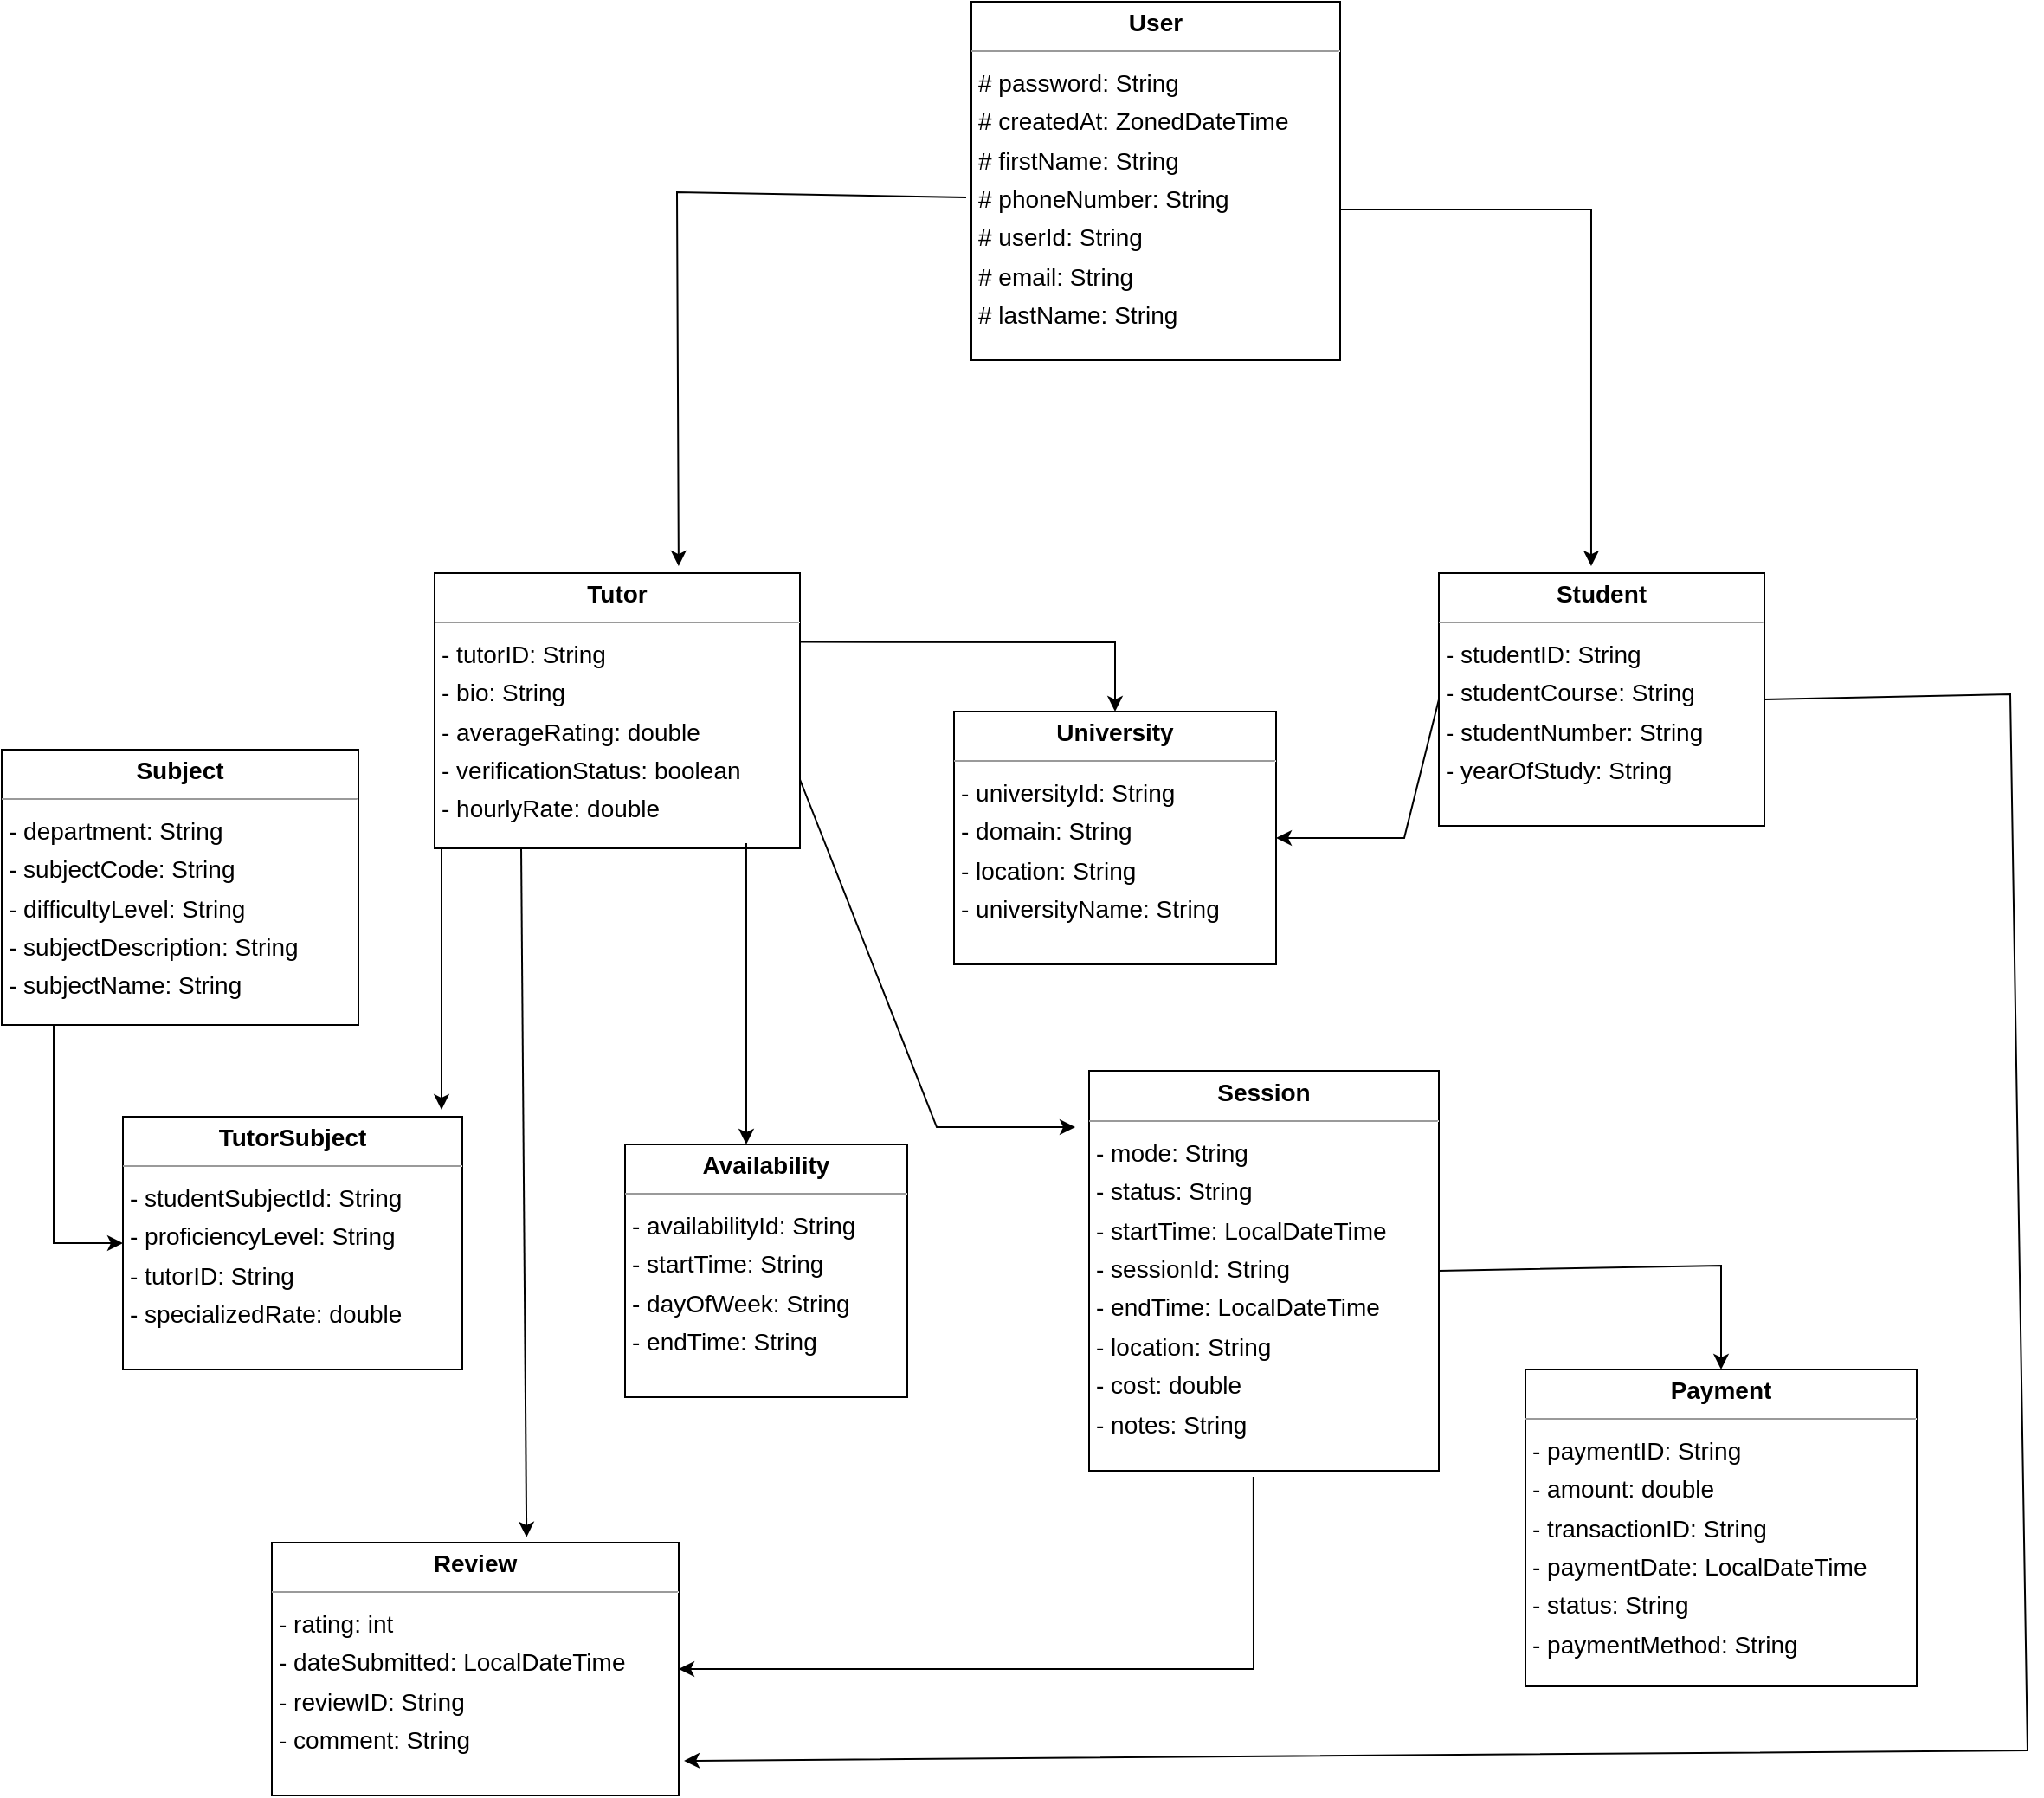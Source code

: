 <mxfile version="28.0.0">
  <diagram id="twWw_i1XGfi5nnG44Sy-" name="Page-1">
    <mxGraphModel dx="2185" dy="830" grid="1" gridSize="10" guides="1" tooltips="1" connect="1" arrows="1" fold="1" page="0" pageScale="1" pageWidth="850" pageHeight="1100" background="none" math="0" shadow="0">
      <root>
        <mxCell id="0" />
        <mxCell id="1" parent="0" />
        <mxCell id="node7" value="&lt;p style=&quot;margin:0px;margin-top:4px;text-align:center;&quot;&gt;&lt;b&gt;Availability&lt;/b&gt;&lt;/p&gt;&lt;hr size=&quot;1&quot;/&gt;&lt;p style=&quot;margin:0 0 0 4px;line-height:1.6;&quot;&gt;- availabilityId: String&lt;br/&gt;- startTime: String&lt;br/&gt;- dayOfWeek: String&lt;br/&gt;- endTime: String&lt;/p&gt;" style="verticalAlign=top;align=left;overflow=fill;fontSize=14;fontFamily=Helvetica;html=1;rounded=0;shadow=0;comic=0;labelBackgroundColor=none;strokeWidth=1;" parent="1" vertex="1">
          <mxGeometry x="-200" y="880" width="163" height="146" as="geometry" />
        </mxCell>
        <mxCell id="node8" value="&lt;p style=&quot;margin:0px;margin-top:4px;text-align:center;&quot;&gt;&lt;b&gt;Payment&lt;/b&gt;&lt;/p&gt;&lt;hr size=&quot;1&quot;/&gt;&lt;p style=&quot;margin:0 0 0 4px;line-height:1.6;&quot;&gt;- paymentID: String&lt;br/&gt;- amount: double&lt;br/&gt;- transactionID: String&lt;br/&gt;- paymentDate: LocalDateTime&lt;br/&gt;- status: String&lt;br/&gt;- paymentMethod: String&lt;/p&gt;" style="verticalAlign=top;align=left;overflow=fill;fontSize=14;fontFamily=Helvetica;html=1;rounded=0;shadow=0;comic=0;labelBackgroundColor=none;strokeWidth=1;" parent="1" vertex="1">
          <mxGeometry x="320" y="1010" width="226" height="183" as="geometry" />
        </mxCell>
        <mxCell id="node1" value="&lt;p style=&quot;margin:0px;margin-top:4px;text-align:center;&quot;&gt;&lt;b&gt;Review&lt;/b&gt;&lt;/p&gt;&lt;hr size=&quot;1&quot;/&gt;&lt;p style=&quot;margin:0 0 0 4px;line-height:1.6;&quot;&gt;- rating: int&lt;br/&gt;- dateSubmitted: LocalDateTime&lt;br/&gt;- reviewID: String&lt;br/&gt;- comment: String&lt;/p&gt;" style="verticalAlign=top;align=left;overflow=fill;fontSize=14;fontFamily=Helvetica;html=1;rounded=0;shadow=0;comic=0;labelBackgroundColor=none;strokeWidth=1;" parent="1" vertex="1">
          <mxGeometry x="-404" y="1110" width="235" height="146" as="geometry" />
        </mxCell>
        <mxCell id="node6" value="&lt;p style=&quot;margin:0px;margin-top:4px;text-align:center;&quot;&gt;&lt;b&gt;Session&lt;/b&gt;&lt;/p&gt;&lt;hr size=&quot;1&quot;/&gt;&lt;p style=&quot;margin:0 0 0 4px;line-height:1.6;&quot;&gt;- mode: String&lt;br/&gt;- status: String&lt;br/&gt;- startTime: LocalDateTime&lt;br/&gt;- sessionId: String&lt;br/&gt;- endTime: LocalDateTime&lt;br/&gt;- location: String&lt;br/&gt;- cost: double&lt;br/&gt;- notes: String&lt;/p&gt;" style="verticalAlign=top;align=left;overflow=fill;fontSize=14;fontFamily=Helvetica;html=1;rounded=0;shadow=0;comic=0;labelBackgroundColor=none;strokeWidth=1;" parent="1" vertex="1">
          <mxGeometry x="68" y="837.5" width="202" height="231" as="geometry" />
        </mxCell>
        <mxCell id="node3" value="&lt;p style=&quot;margin:0px;margin-top:4px;text-align:center;&quot;&gt;&lt;b&gt;Student&lt;/b&gt;&lt;/p&gt;&lt;hr size=&quot;1&quot;/&gt;&lt;p style=&quot;margin:0 0 0 4px;line-height:1.6;&quot;&gt;- studentID: String&lt;br/&gt;- studentCourse: String&lt;br/&gt;- studentNumber: String&lt;br/&gt;- yearOfStudy: String&lt;/p&gt;" style="verticalAlign=top;align=left;overflow=fill;fontSize=14;fontFamily=Helvetica;html=1;rounded=0;shadow=0;comic=0;labelBackgroundColor=none;strokeWidth=1;" parent="1" vertex="1">
          <mxGeometry x="270" y="550" width="188" height="146" as="geometry" />
        </mxCell>
        <mxCell id="node9" value="&lt;p style=&quot;margin:0px;margin-top:4px;text-align:center;&quot;&gt;&lt;b&gt;Subject&lt;/b&gt;&lt;/p&gt;&lt;hr size=&quot;1&quot;/&gt;&lt;p style=&quot;margin:0 0 0 4px;line-height:1.6;&quot;&gt;- department: String&lt;br/&gt;- subjectCode: String&lt;br/&gt;- difficultyLevel: String&lt;br/&gt;- subjectDescription: String&lt;br/&gt;- subjectName: String&lt;/p&gt;" style="verticalAlign=top;align=left;overflow=fill;fontSize=14;fontFamily=Helvetica;html=1;rounded=0;shadow=0;comic=0;labelBackgroundColor=none;strokeWidth=1;" parent="1" vertex="1">
          <mxGeometry x="-560" y="652" width="206" height="159" as="geometry" />
        </mxCell>
        <mxCell id="node2" value="&lt;p style=&quot;margin:0px;margin-top:4px;text-align:center;&quot;&gt;&lt;b&gt;Tutor&lt;/b&gt;&lt;/p&gt;&lt;hr size=&quot;1&quot;/&gt;&lt;p style=&quot;margin:0 0 0 4px;line-height:1.6;&quot;&gt;- tutorID: String&lt;br/&gt;- bio: String&lt;br/&gt;- averageRating: double&lt;br/&gt;- verificationStatus: boolean&lt;br/&gt;- hourlyRate: double&lt;/p&gt;" style="verticalAlign=top;align=left;overflow=fill;fontSize=14;fontFamily=Helvetica;html=1;rounded=0;shadow=0;comic=0;labelBackgroundColor=none;strokeWidth=1;" parent="1" vertex="1">
          <mxGeometry x="-310" y="550" width="211" height="159" as="geometry" />
        </mxCell>
        <mxCell id="node4" value="&lt;p style=&quot;margin:0px;margin-top:4px;text-align:center;&quot;&gt;&lt;b&gt;TutorSubject&lt;/b&gt;&lt;/p&gt;&lt;hr size=&quot;1&quot;/&gt;&lt;p style=&quot;margin:0 0 0 4px;line-height:1.6;&quot;&gt;- studentSubjectId: String&lt;br/&gt;- proficiencyLevel: String&lt;br/&gt;- tutorID: String&lt;br/&gt;- specializedRate: double&lt;/p&gt;" style="verticalAlign=top;align=left;overflow=fill;fontSize=14;fontFamily=Helvetica;html=1;rounded=0;shadow=0;comic=0;labelBackgroundColor=none;strokeWidth=1;" parent="1" vertex="1">
          <mxGeometry x="-490" y="864" width="196" height="146" as="geometry" />
        </mxCell>
        <mxCell id="node5" value="&lt;p style=&quot;margin:0px;margin-top:4px;text-align:center;&quot;&gt;&lt;b&gt;User&lt;/b&gt;&lt;/p&gt;&lt;hr size=&quot;1&quot;/&gt;&lt;p style=&quot;margin:0 0 0 4px;line-height:1.6;&quot;&gt;# password: String&lt;br/&gt;# createdAt: ZonedDateTime&lt;br/&gt;# firstName: String&lt;br/&gt;# phoneNumber: String&lt;br/&gt;# userId: String&lt;br/&gt;# email: String&lt;br/&gt;# lastName: String&lt;/p&gt;" style="verticalAlign=top;align=left;overflow=fill;fontSize=14;fontFamily=Helvetica;html=1;rounded=0;shadow=0;comic=0;labelBackgroundColor=none;strokeWidth=1;" parent="1" vertex="1">
          <mxGeometry y="220" width="213" height="207" as="geometry" />
        </mxCell>
        <mxCell id="-FhMREzkrYcg1D7cDLaA-1" value="" style="endArrow=classic;html=1;rounded=0;entryX=0.468;entryY=-0.027;entryDx=0;entryDy=0;entryPerimeter=0;" edge="1" parent="1" target="node3">
          <mxGeometry width="50" height="50" relative="1" as="geometry">
            <mxPoint x="213" y="340" as="sourcePoint" />
            <mxPoint x="263" y="290" as="targetPoint" />
            <Array as="points">
              <mxPoint x="358" y="340" />
            </Array>
          </mxGeometry>
        </mxCell>
        <mxCell id="-FhMREzkrYcg1D7cDLaA-2" value="" style="endArrow=classic;html=1;rounded=0;exitX=-0.014;exitY=0.546;exitDx=0;exitDy=0;exitPerimeter=0;entryX=0.668;entryY=-0.025;entryDx=0;entryDy=0;entryPerimeter=0;" edge="1" parent="1" source="node5" target="node2">
          <mxGeometry width="50" height="50" relative="1" as="geometry">
            <mxPoint x="-310" y="280" as="sourcePoint" />
            <mxPoint x="-200" y="450" as="targetPoint" />
            <Array as="points">
              <mxPoint x="-170" y="330" />
            </Array>
          </mxGeometry>
        </mxCell>
        <mxCell id="-FhMREzkrYcg1D7cDLaA-3" value="" style="endArrow=classic;html=1;rounded=0;exitX=1;exitY=0.25;exitDx=0;exitDy=0;entryX=0.5;entryY=0;entryDx=0;entryDy=0;" edge="1" parent="1" source="node2" target="node0">
          <mxGeometry width="50" height="50" relative="1" as="geometry">
            <mxPoint x="-20" y="590" as="sourcePoint" />
            <mxPoint x="30" y="540" as="targetPoint" />
            <Array as="points">
              <mxPoint x="83" y="590" />
            </Array>
          </mxGeometry>
        </mxCell>
        <mxCell id="-FhMREzkrYcg1D7cDLaA-5" value="" style="endArrow=classic;html=1;rounded=0;exitX=0;exitY=0.5;exitDx=0;exitDy=0;entryX=1;entryY=0.5;entryDx=0;entryDy=0;" edge="1" parent="1" source="node3" target="node0">
          <mxGeometry width="50" height="50" relative="1" as="geometry">
            <mxPoint x="15.5" y="550" as="sourcePoint" />
            <mxPoint x="197.5" y="600" as="targetPoint" />
            <Array as="points">
              <mxPoint x="250" y="703" />
            </Array>
          </mxGeometry>
        </mxCell>
        <mxCell id="-FhMREzkrYcg1D7cDLaA-6" value="" style="endArrow=classic;html=1;rounded=0;" edge="1" parent="1" source="node0">
          <mxGeometry width="50" height="50" relative="1" as="geometry">
            <mxPoint x="-20" y="790" as="sourcePoint" />
            <mxPoint x="30" y="740" as="targetPoint" />
          </mxGeometry>
        </mxCell>
        <mxCell id="node0" value="&lt;p style=&quot;margin:0px;margin-top:4px;text-align:center;&quot;&gt;&lt;b&gt;University&lt;/b&gt;&lt;/p&gt;&lt;hr size=&quot;1&quot;/&gt;&lt;p style=&quot;margin:0 0 0 4px;line-height:1.6;&quot;&gt;- universityId: String&lt;br/&gt;- domain: String&lt;br/&gt;- location: String&lt;br/&gt;- universityName: String&lt;/p&gt;" style="verticalAlign=top;align=left;overflow=fill;fontSize=14;fontFamily=Helvetica;html=1;rounded=0;shadow=0;comic=0;labelBackgroundColor=none;strokeWidth=1;" parent="1" vertex="1">
          <mxGeometry x="-10" y="630" width="186" height="146" as="geometry" />
        </mxCell>
        <mxCell id="-FhMREzkrYcg1D7cDLaA-8" value="" style="endArrow=classic;html=1;rounded=0;exitX=1;exitY=0.75;exitDx=0;exitDy=0;" edge="1" parent="1" source="node2">
          <mxGeometry width="50" height="50" relative="1" as="geometry">
            <mxPoint x="-120" y="830" as="sourcePoint" />
            <mxPoint x="60" y="870" as="targetPoint" />
            <Array as="points">
              <mxPoint x="-20" y="870" />
            </Array>
          </mxGeometry>
        </mxCell>
        <mxCell id="-FhMREzkrYcg1D7cDLaA-10" value="" style="endArrow=classic;html=1;rounded=0;exitX=0.853;exitY=0.981;exitDx=0;exitDy=0;exitPerimeter=0;" edge="1" parent="1" source="node2">
          <mxGeometry width="50" height="50" relative="1" as="geometry">
            <mxPoint x="-130" y="780" as="sourcePoint" />
            <mxPoint x="-130" y="880" as="targetPoint" />
            <Array as="points" />
          </mxGeometry>
        </mxCell>
        <mxCell id="-FhMREzkrYcg1D7cDLaA-11" value="" style="endArrow=classic;html=1;rounded=0;exitX=0.853;exitY=0.981;exitDx=0;exitDy=0;exitPerimeter=0;entryX=0.626;entryY=-0.021;entryDx=0;entryDy=0;entryPerimeter=0;" edge="1" parent="1" target="node1">
          <mxGeometry width="50" height="50" relative="1" as="geometry">
            <mxPoint x="-260" y="709" as="sourcePoint" />
            <mxPoint x="-260" y="883" as="targetPoint" />
            <Array as="points" />
          </mxGeometry>
        </mxCell>
        <mxCell id="-FhMREzkrYcg1D7cDLaA-13" value="" style="endArrow=classic;html=1;rounded=0;" edge="1" parent="1">
          <mxGeometry width="50" height="50" relative="1" as="geometry">
            <mxPoint x="-306" y="709" as="sourcePoint" />
            <mxPoint x="-306" y="860" as="targetPoint" />
            <Array as="points" />
          </mxGeometry>
        </mxCell>
        <mxCell id="-FhMREzkrYcg1D7cDLaA-14" value="" style="endArrow=classic;html=1;rounded=0;entryX=0;entryY=0.5;entryDx=0;entryDy=0;" edge="1" parent="1" target="node4">
          <mxGeometry width="50" height="50" relative="1" as="geometry">
            <mxPoint x="-530" y="811" as="sourcePoint" />
            <mxPoint x="-530" y="871" as="targetPoint" />
            <Array as="points">
              <mxPoint x="-530" y="937" />
            </Array>
          </mxGeometry>
        </mxCell>
        <mxCell id="-FhMREzkrYcg1D7cDLaA-15" value="" style="endArrow=classic;html=1;rounded=0;exitX=1;exitY=0.5;exitDx=0;exitDy=0;entryX=0.5;entryY=0;entryDx=0;entryDy=0;" edge="1" parent="1" source="node6" target="node8">
          <mxGeometry width="50" height="50" relative="1" as="geometry">
            <mxPoint x="320" y="962" as="sourcePoint" />
            <mxPoint x="370" y="912" as="targetPoint" />
            <Array as="points">
              <mxPoint x="433" y="950" />
            </Array>
          </mxGeometry>
        </mxCell>
        <mxCell id="-FhMREzkrYcg1D7cDLaA-16" value="" style="endArrow=classic;html=1;rounded=0;exitX=0.47;exitY=1.015;exitDx=0;exitDy=0;exitPerimeter=0;entryX=1;entryY=0.5;entryDx=0;entryDy=0;" edge="1" parent="1" source="node6" target="node1">
          <mxGeometry width="50" height="50" relative="1" as="geometry">
            <mxPoint x="120" y="1170" as="sourcePoint" />
            <mxPoint x="120" y="1220" as="targetPoint" />
            <Array as="points">
              <mxPoint x="163" y="1183" />
            </Array>
          </mxGeometry>
        </mxCell>
        <mxCell id="-FhMREzkrYcg1D7cDLaA-17" value="" style="endArrow=classic;html=1;rounded=0;exitX=1;exitY=0.5;exitDx=0;exitDy=0;entryX=1.013;entryY=0.863;entryDx=0;entryDy=0;entryPerimeter=0;" edge="1" parent="1" source="node3" target="node1">
          <mxGeometry width="50" height="50" relative="1" as="geometry">
            <mxPoint x="530" y="670" as="sourcePoint" />
            <mxPoint x="610" y="1340" as="targetPoint" />
            <Array as="points">
              <mxPoint x="600" y="620" />
              <mxPoint x="610" y="1230" />
            </Array>
          </mxGeometry>
        </mxCell>
      </root>
    </mxGraphModel>
  </diagram>
</mxfile>

